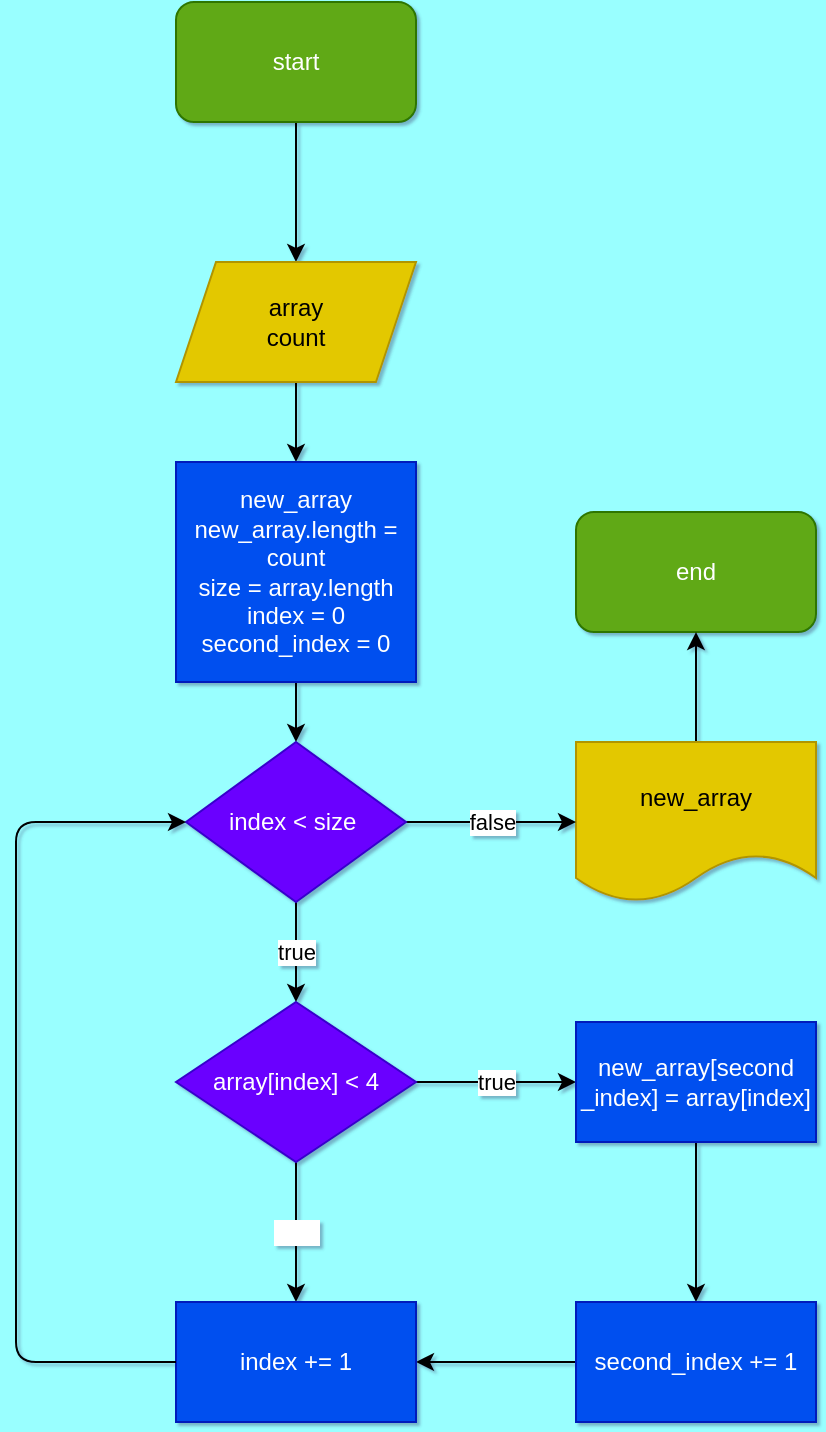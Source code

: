<mxfile>
    <diagram id="dzDgfMdrOdkoiF4h3zVc" name="Страница 1">
        <mxGraphModel dx="1248" dy="767" grid="0" gridSize="10" guides="1" tooltips="1" connect="1" arrows="1" fold="1" page="1" pageScale="1" pageWidth="827" pageHeight="1169" background="#99FFFF" math="0" shadow="1">
            <root>
                <mxCell id="0"/>
                <mxCell id="1" parent="0"/>
                <mxCell id="8" value="" style="edgeStyle=none;html=1;strokeColor=#000000;" edge="1" parent="1" source="2" target="4">
                    <mxGeometry relative="1" as="geometry"/>
                </mxCell>
                <mxCell id="2" value="start" style="rounded=1;whiteSpace=wrap;html=1;fillColor=#60a917;strokeColor=#2D7600;fontColor=#ffffff;" vertex="1" parent="1">
                    <mxGeometry x="200" y="70" width="120" height="60" as="geometry"/>
                </mxCell>
                <mxCell id="3" value="end" style="rounded=1;whiteSpace=wrap;html=1;fillColor=#60a917;fontColor=#ffffff;strokeColor=#2D7600;" vertex="1" parent="1">
                    <mxGeometry x="400" y="325" width="120" height="60" as="geometry"/>
                </mxCell>
                <mxCell id="10" value="" style="edgeStyle=none;html=1;strokeColor=#000000;" edge="1" parent="1" source="4" target="6">
                    <mxGeometry relative="1" as="geometry"/>
                </mxCell>
                <mxCell id="4" value="array&lt;br&gt;count" style="shape=parallelogram;perimeter=parallelogramPerimeter;whiteSpace=wrap;html=1;fixedSize=1;fillColor=#e3c800;fontColor=#000000;strokeColor=#B09500;" vertex="1" parent="1">
                    <mxGeometry x="200" y="200" width="120" height="60" as="geometry"/>
                </mxCell>
                <mxCell id="9" value="" style="edgeStyle=none;html=1;strokeColor=#000000;" edge="1" parent="1" source="5" target="3">
                    <mxGeometry relative="1" as="geometry"/>
                </mxCell>
                <mxCell id="5" value="new_array" style="shape=document;whiteSpace=wrap;html=1;boundedLbl=1;fillColor=#e3c800;fontColor=#000000;strokeColor=#B09500;" vertex="1" parent="1">
                    <mxGeometry x="400" y="440" width="120" height="80" as="geometry"/>
                </mxCell>
                <mxCell id="11" value="" style="edgeStyle=none;html=1;strokeColor=#000000;" edge="1" parent="1" source="6" target="7">
                    <mxGeometry relative="1" as="geometry"/>
                </mxCell>
                <mxCell id="6" value="new_array&lt;br&gt;new_array.length = count&lt;br&gt;size = array.length&lt;br&gt;index = 0&lt;br&gt;second_index = 0" style="rounded=0;whiteSpace=wrap;html=1;fillColor=#0050ef;strokeColor=#001DBC;fontColor=#ffffff;" vertex="1" parent="1">
                    <mxGeometry x="200" y="300" width="120" height="110" as="geometry"/>
                </mxCell>
                <mxCell id="13" value="true" style="edgeStyle=none;html=1;strokeColor=#000000;" edge="1" parent="1" source="7" target="12">
                    <mxGeometry relative="1" as="geometry">
                        <Array as="points">
                            <mxPoint x="260" y="545"/>
                        </Array>
                    </mxGeometry>
                </mxCell>
                <mxCell id="22" value="false" style="edgeStyle=none;html=1;strokeColor=#000000;fillColor=#d80073;" edge="1" parent="1" source="7" target="5">
                    <mxGeometry relative="1" as="geometry"/>
                </mxCell>
                <mxCell id="7" value="index &amp;lt; size&amp;nbsp;" style="rhombus;whiteSpace=wrap;html=1;fillColor=#6a00ff;fontColor=#ffffff;strokeColor=#3700CC;" vertex="1" parent="1">
                    <mxGeometry x="205" y="440" width="110" height="80" as="geometry"/>
                </mxCell>
                <mxCell id="15" value="true" style="edgeStyle=none;html=1;strokeColor=#000000;" edge="1" parent="1" source="12" target="14">
                    <mxGeometry relative="1" as="geometry"/>
                </mxCell>
                <mxCell id="26" value="false" style="edgeStyle=none;html=1;fontColor=#FFFFFF;strokeColor=#000000;" edge="1" parent="1" source="12" target="18">
                    <mxGeometry relative="1" as="geometry"/>
                </mxCell>
                <mxCell id="12" value="array[index] &amp;lt; 4" style="rhombus;whiteSpace=wrap;html=1;fillColor=#6a00ff;fontColor=#ffffff;strokeColor=#3700CC;" vertex="1" parent="1">
                    <mxGeometry x="200" y="570" width="120" height="80" as="geometry"/>
                </mxCell>
                <mxCell id="17" value="" style="edgeStyle=none;html=1;strokeColor=#000000;" edge="1" parent="1" source="14" target="16">
                    <mxGeometry relative="1" as="geometry"/>
                </mxCell>
                <mxCell id="14" value="new_array[second _index] = array[index]" style="whiteSpace=wrap;html=1;fillColor=#0050ef;fontColor=#ffffff;strokeColor=#001DBC;" vertex="1" parent="1">
                    <mxGeometry x="400" y="580" width="120" height="60" as="geometry"/>
                </mxCell>
                <mxCell id="19" value="" style="edgeStyle=none;html=1;strokeColor=#000000;" edge="1" parent="1" source="16" target="18">
                    <mxGeometry relative="1" as="geometry"/>
                </mxCell>
                <mxCell id="16" value="second_index += 1" style="whiteSpace=wrap;html=1;fillColor=#0050ef;fontColor=#ffffff;strokeColor=#001DBC;" vertex="1" parent="1">
                    <mxGeometry x="400" y="720" width="120" height="60" as="geometry"/>
                </mxCell>
                <mxCell id="18" value="index += 1" style="whiteSpace=wrap;html=1;fillColor=#0050ef;fontColor=#ffffff;strokeColor=#001DBC;" vertex="1" parent="1">
                    <mxGeometry x="200" y="720" width="120" height="60" as="geometry"/>
                </mxCell>
                <mxCell id="21" value="" style="endArrow=classic;html=1;exitX=0;exitY=0.5;exitDx=0;exitDy=0;entryX=0;entryY=0.5;entryDx=0;entryDy=0;strokeColor=#000000;" edge="1" parent="1" source="18" target="7">
                    <mxGeometry width="50" height="50" relative="1" as="geometry">
                        <mxPoint x="460" y="360" as="sourcePoint"/>
                        <mxPoint x="510" y="310" as="targetPoint"/>
                        <Array as="points">
                            <mxPoint x="120" y="750"/>
                            <mxPoint x="120" y="480"/>
                        </Array>
                    </mxGeometry>
                </mxCell>
            </root>
        </mxGraphModel>
    </diagram>
</mxfile>